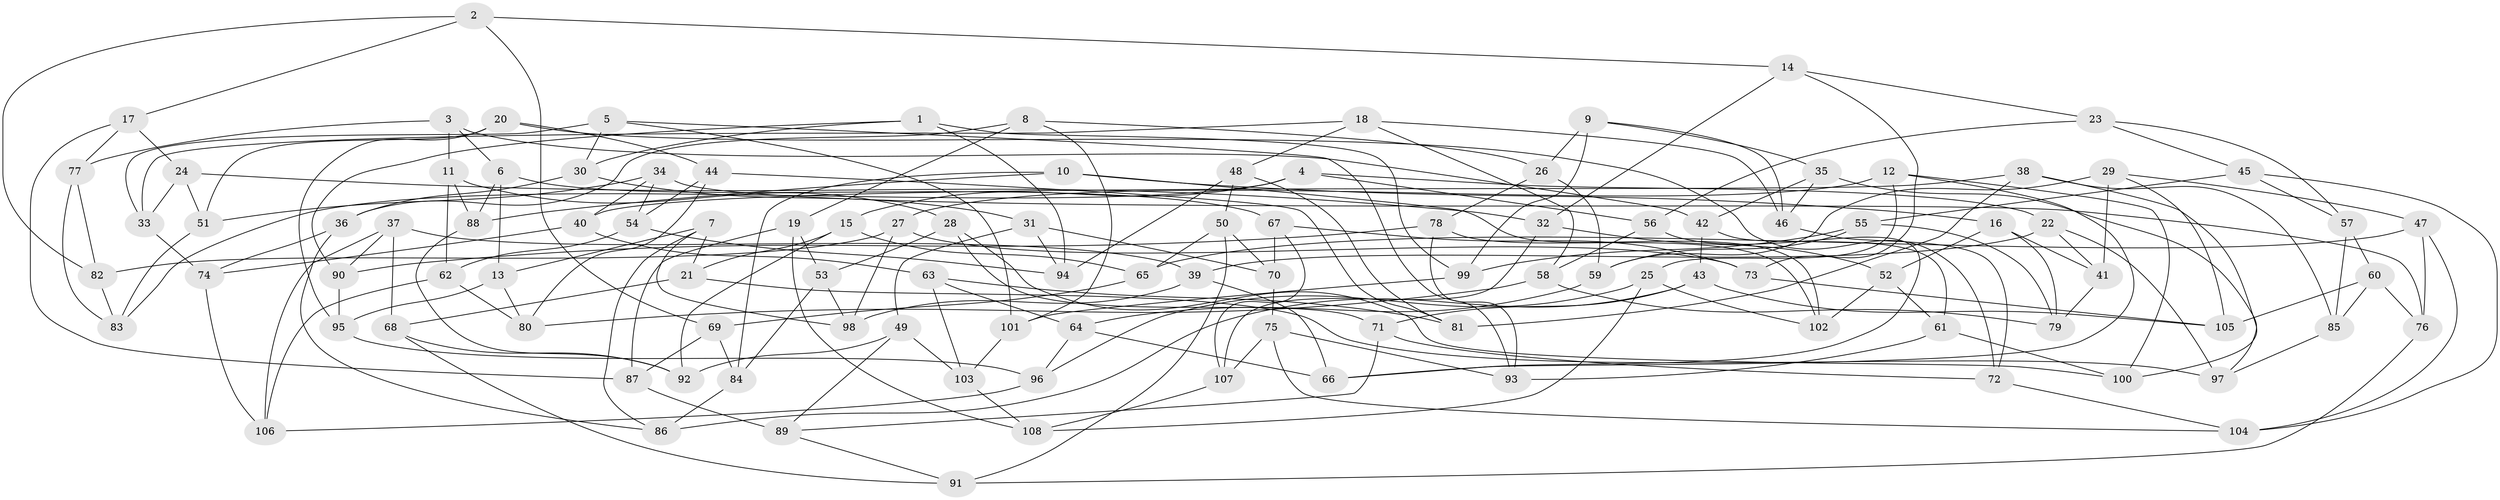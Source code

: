// Generated by graph-tools (version 1.1) at 2025/38/03/09/25 02:38:18]
// undirected, 108 vertices, 216 edges
graph export_dot {
graph [start="1"]
  node [color=gray90,style=filled];
  1;
  2;
  3;
  4;
  5;
  6;
  7;
  8;
  9;
  10;
  11;
  12;
  13;
  14;
  15;
  16;
  17;
  18;
  19;
  20;
  21;
  22;
  23;
  24;
  25;
  26;
  27;
  28;
  29;
  30;
  31;
  32;
  33;
  34;
  35;
  36;
  37;
  38;
  39;
  40;
  41;
  42;
  43;
  44;
  45;
  46;
  47;
  48;
  49;
  50;
  51;
  52;
  53;
  54;
  55;
  56;
  57;
  58;
  59;
  60;
  61;
  62;
  63;
  64;
  65;
  66;
  67;
  68;
  69;
  70;
  71;
  72;
  73;
  74;
  75;
  76;
  77;
  78;
  79;
  80;
  81;
  82;
  83;
  84;
  85;
  86;
  87;
  88;
  89;
  90;
  91;
  92;
  93;
  94;
  95;
  96;
  97;
  98;
  99;
  100;
  101;
  102;
  103;
  104;
  105;
  106;
  107;
  108;
  1 -- 99;
  1 -- 94;
  1 -- 90;
  1 -- 30;
  2 -- 82;
  2 -- 14;
  2 -- 69;
  2 -- 17;
  3 -- 6;
  3 -- 42;
  3 -- 11;
  3 -- 77;
  4 -- 56;
  4 -- 83;
  4 -- 15;
  4 -- 22;
  5 -- 101;
  5 -- 93;
  5 -- 33;
  5 -- 30;
  6 -- 88;
  6 -- 67;
  6 -- 13;
  7 -- 13;
  7 -- 21;
  7 -- 98;
  7 -- 86;
  8 -- 101;
  8 -- 19;
  8 -- 36;
  8 -- 26;
  9 -- 26;
  9 -- 99;
  9 -- 35;
  9 -- 46;
  10 -- 88;
  10 -- 16;
  10 -- 102;
  10 -- 84;
  11 -- 62;
  11 -- 88;
  11 -- 28;
  12 -- 100;
  12 -- 66;
  12 -- 27;
  12 -- 25;
  13 -- 80;
  13 -- 95;
  14 -- 32;
  14 -- 73;
  14 -- 23;
  15 -- 92;
  15 -- 21;
  15 -- 65;
  16 -- 52;
  16 -- 79;
  16 -- 41;
  17 -- 77;
  17 -- 24;
  17 -- 87;
  18 -- 46;
  18 -- 48;
  18 -- 58;
  18 -- 33;
  19 -- 53;
  19 -- 108;
  19 -- 87;
  20 -- 44;
  20 -- 72;
  20 -- 51;
  20 -- 95;
  21 -- 97;
  21 -- 68;
  22 -- 97;
  22 -- 39;
  22 -- 41;
  23 -- 45;
  23 -- 56;
  23 -- 57;
  24 -- 32;
  24 -- 51;
  24 -- 33;
  25 -- 96;
  25 -- 102;
  25 -- 108;
  26 -- 78;
  26 -- 59;
  27 -- 73;
  27 -- 98;
  27 -- 82;
  28 -- 53;
  28 -- 100;
  28 -- 71;
  29 -- 41;
  29 -- 59;
  29 -- 105;
  29 -- 47;
  30 -- 31;
  30 -- 36;
  31 -- 49;
  31 -- 94;
  31 -- 70;
  32 -- 52;
  32 -- 107;
  33 -- 74;
  34 -- 54;
  34 -- 40;
  34 -- 76;
  34 -- 51;
  35 -- 46;
  35 -- 42;
  35 -- 97;
  36 -- 74;
  36 -- 86;
  37 -- 90;
  37 -- 39;
  37 -- 106;
  37 -- 68;
  38 -- 85;
  38 -- 100;
  38 -- 81;
  38 -- 40;
  39 -- 66;
  39 -- 98;
  40 -- 63;
  40 -- 74;
  41 -- 79;
  42 -- 43;
  42 -- 61;
  43 -- 71;
  43 -- 86;
  43 -- 105;
  44 -- 54;
  44 -- 81;
  44 -- 80;
  45 -- 57;
  45 -- 55;
  45 -- 104;
  46 -- 72;
  47 -- 65;
  47 -- 104;
  47 -- 76;
  48 -- 81;
  48 -- 94;
  48 -- 50;
  49 -- 103;
  49 -- 89;
  49 -- 92;
  50 -- 65;
  50 -- 70;
  50 -- 91;
  51 -- 83;
  52 -- 61;
  52 -- 102;
  53 -- 84;
  53 -- 98;
  54 -- 94;
  54 -- 62;
  55 -- 59;
  55 -- 99;
  55 -- 79;
  56 -- 66;
  56 -- 58;
  57 -- 85;
  57 -- 60;
  58 -- 79;
  58 -- 80;
  59 -- 64;
  60 -- 105;
  60 -- 76;
  60 -- 85;
  61 -- 100;
  61 -- 93;
  62 -- 106;
  62 -- 80;
  63 -- 81;
  63 -- 64;
  63 -- 103;
  64 -- 66;
  64 -- 96;
  65 -- 69;
  67 -- 73;
  67 -- 107;
  67 -- 70;
  68 -- 92;
  68 -- 91;
  69 -- 84;
  69 -- 87;
  70 -- 75;
  71 -- 72;
  71 -- 89;
  72 -- 104;
  73 -- 105;
  74 -- 106;
  75 -- 107;
  75 -- 104;
  75 -- 93;
  76 -- 91;
  77 -- 82;
  77 -- 83;
  78 -- 93;
  78 -- 102;
  78 -- 90;
  82 -- 83;
  84 -- 86;
  85 -- 97;
  87 -- 89;
  88 -- 92;
  89 -- 91;
  90 -- 95;
  95 -- 96;
  96 -- 106;
  99 -- 101;
  101 -- 103;
  103 -- 108;
  107 -- 108;
}
